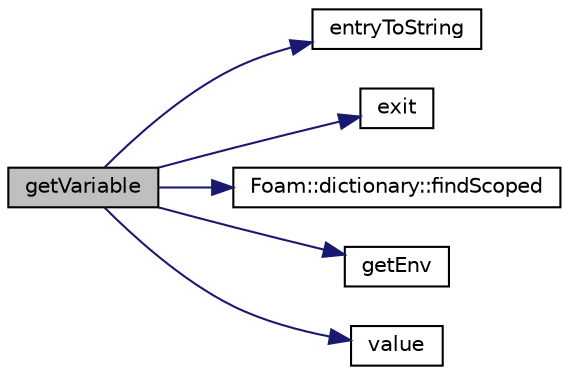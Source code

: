 digraph "getVariable"
{
  bgcolor="transparent";
  edge [fontname="Helvetica",fontsize="10",labelfontname="Helvetica",labelfontsize="10"];
  node [fontname="Helvetica",fontsize="10",shape=record];
  rankdir="LR";
  Node1 [label="getVariable",height=0.2,width=0.4,color="black", fillcolor="grey75", style="filled" fontcolor="black"];
  Node1 -> Node2 [color="midnightblue",fontsize="10",style="solid",fontname="Helvetica"];
  Node2 [label="entryToString",height=0.2,width=0.4,color="black",URL="$namespaceFoam.html#ab8ef3c53811d1e3af302552b4f5e488f"];
  Node1 -> Node3 [color="midnightblue",fontsize="10",style="solid",fontname="Helvetica"];
  Node3 [label="exit",height=0.2,width=0.4,color="black",URL="$namespaceFoam.html#a06ca7250d8e89caf05243ec094843642"];
  Node1 -> Node4 [color="midnightblue",fontsize="10",style="solid",fontname="Helvetica"];
  Node4 [label="Foam::dictionary::findScoped",height=0.2,width=0.4,color="black",URL="$classFoam_1_1dictionary.html#a839995d04c6a70ad84b14c5f5d983882",tooltip="Search for a scoped entry (const access) with the given keyword. "];
  Node1 -> Node5 [color="midnightblue",fontsize="10",style="solid",fontname="Helvetica"];
  Node5 [label="getEnv",height=0.2,width=0.4,color="black",URL="$namespaceFoam.html#a0a0d786a0c45c9a20ec782670b7b3013",tooltip="Get environment value for given envName. "];
  Node1 -> Node6 [color="midnightblue",fontsize="10",style="solid",fontname="Helvetica"];
  Node6 [label="value",height=0.2,width=0.4,color="black",URL="$StCorr_8H.html#a7f851d6ccb9cf41e28285ce3b75e11df"];
}
